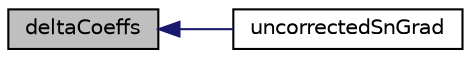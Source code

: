 digraph "deltaCoeffs"
{
  bgcolor="transparent";
  edge [fontname="Helvetica",fontsize="10",labelfontname="Helvetica",labelfontsize="10"];
  node [fontname="Helvetica",fontsize="10",shape=record];
  rankdir="LR";
  Node1 [label="deltaCoeffs",height=0.2,width=0.4,color="black", fillcolor="grey75", style="filled", fontcolor="black"];
  Node1 -> Node2 [dir="back",color="midnightblue",fontsize="10",style="solid",fontname="Helvetica"];
  Node2 [label="uncorrectedSnGrad",height=0.2,width=0.4,color="black",URL="$a02832.html#aed5e8fa09df345d40179b6a91c17e7ef",tooltip="Construct from mesh and data stream. "];
}
